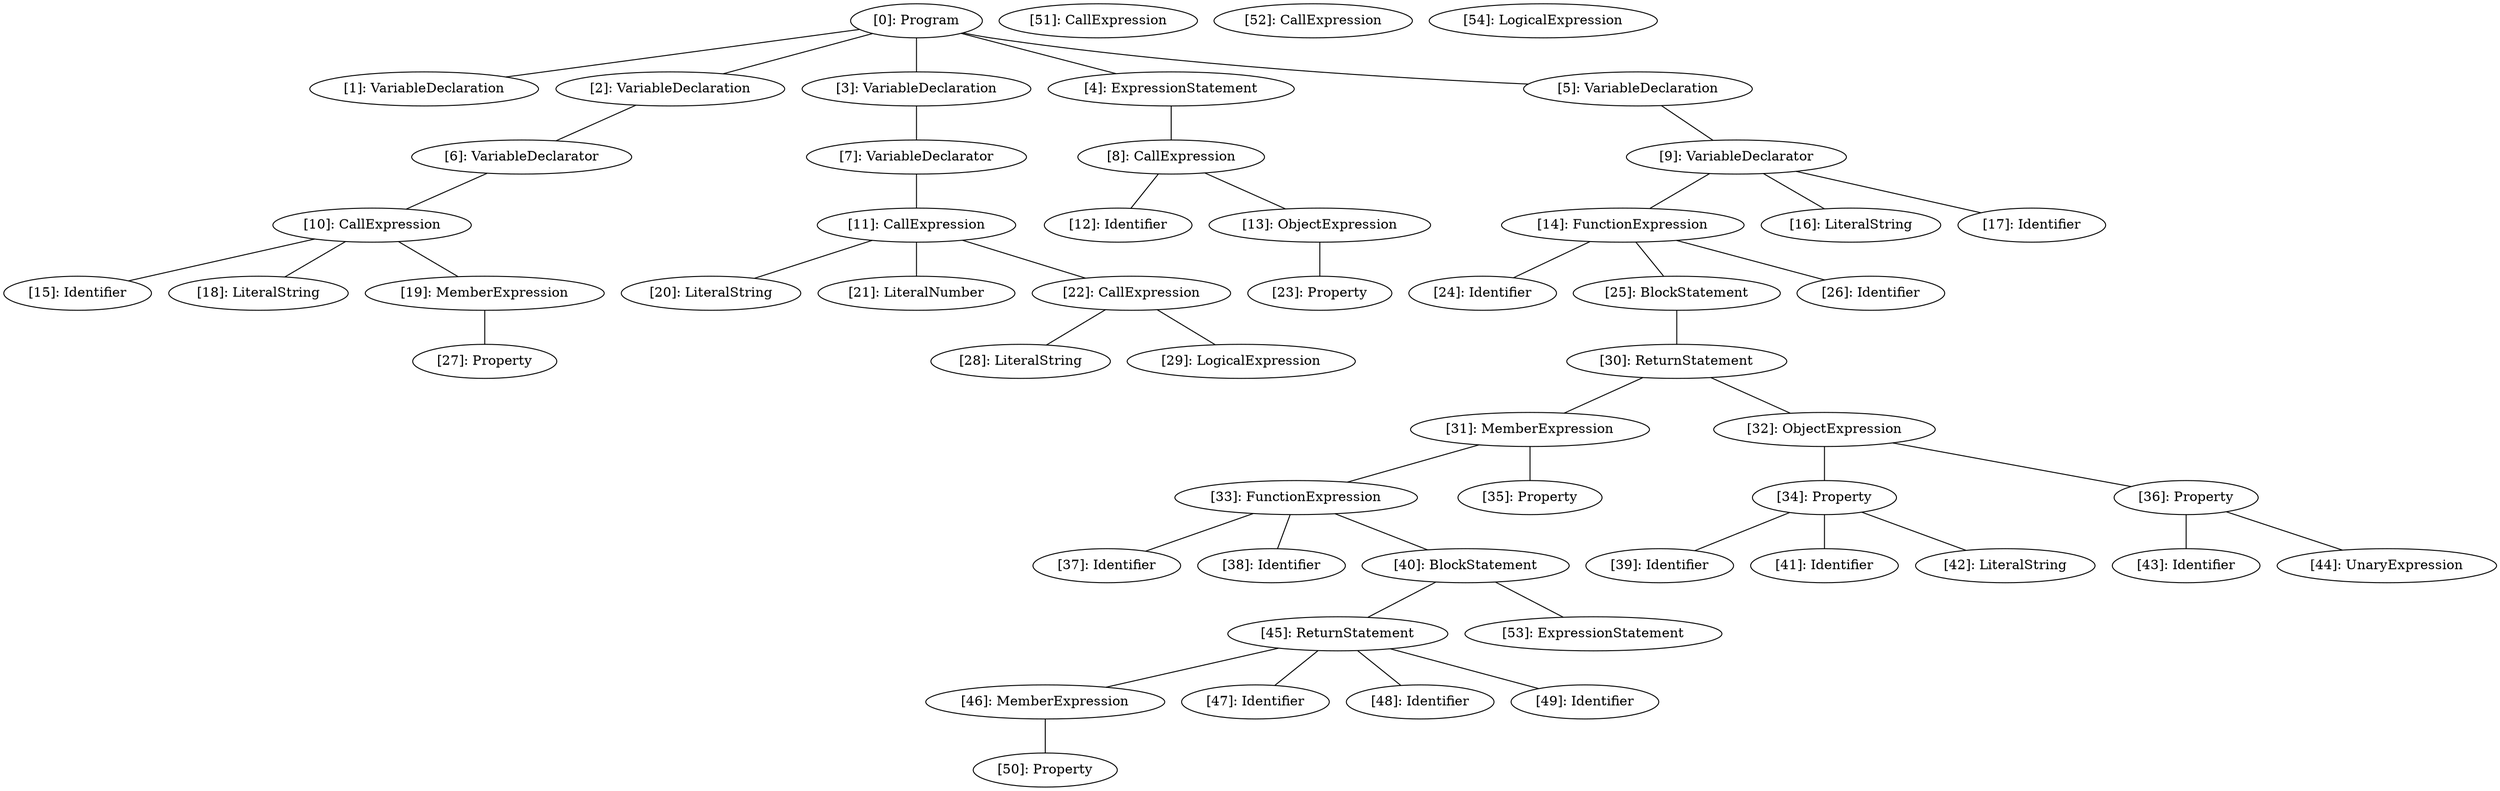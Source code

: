 // Result
graph {
	0 [label="[0]: Program"]
	1 [label="[1]: VariableDeclaration"]
	2 [label="[2]: VariableDeclaration"]
	3 [label="[3]: VariableDeclaration"]
	4 [label="[4]: ExpressionStatement"]
	5 [label="[5]: VariableDeclaration"]
	6 [label="[6]: VariableDeclarator"]
	7 [label="[7]: VariableDeclarator"]
	8 [label="[8]: CallExpression"]
	9 [label="[9]: VariableDeclarator"]
	10 [label="[10]: CallExpression"]
	11 [label="[11]: CallExpression"]
	12 [label="[12]: Identifier"]
	13 [label="[13]: ObjectExpression"]
	14 [label="[14]: FunctionExpression"]
	15 [label="[15]: Identifier"]
	16 [label="[16]: LiteralString"]
	17 [label="[17]: Identifier"]
	18 [label="[18]: LiteralString"]
	19 [label="[19]: MemberExpression"]
	20 [label="[20]: LiteralString"]
	21 [label="[21]: LiteralNumber"]
	22 [label="[22]: CallExpression"]
	23 [label="[23]: Property"]
	24 [label="[24]: Identifier"]
	25 [label="[25]: BlockStatement"]
	26 [label="[26]: Identifier"]
	27 [label="[27]: Property"]
	28 [label="[28]: LiteralString"]
	29 [label="[29]: LogicalExpression"]
	30 [label="[30]: ReturnStatement"]
	31 [label="[31]: MemberExpression"]
	32 [label="[32]: ObjectExpression"]
	33 [label="[33]: FunctionExpression"]
	34 [label="[34]: Property"]
	35 [label="[35]: Property"]
	36 [label="[36]: Property"]
	37 [label="[37]: Identifier"]
	38 [label="[38]: Identifier"]
	39 [label="[39]: Identifier"]
	40 [label="[40]: BlockStatement"]
	41 [label="[41]: Identifier"]
	42 [label="[42]: LiteralString"]
	43 [label="[43]: Identifier"]
	44 [label="[44]: UnaryExpression"]
	45 [label="[45]: ReturnStatement"]
	46 [label="[46]: MemberExpression"]
	47 [label="[47]: Identifier"]
	48 [label="[48]: Identifier"]
	49 [label="[49]: Identifier"]
	50 [label="[50]: Property"]
	51 [label="[51]: CallExpression"]
	52 [label="[52]: CallExpression"]
	53 [label="[53]: ExpressionStatement"]
	54 [label="[54]: LogicalExpression"]
	0 -- 1
	0 -- 2
	0 -- 3
	0 -- 4
	0 -- 5
	2 -- 6
	3 -- 7
	4 -- 8
	5 -- 9
	6 -- 10
	7 -- 11
	8 -- 12
	8 -- 13
	9 -- 14
	9 -- 16
	9 -- 17
	10 -- 15
	10 -- 18
	10 -- 19
	11 -- 20
	11 -- 21
	11 -- 22
	13 -- 23
	14 -- 24
	14 -- 25
	14 -- 26
	19 -- 27
	22 -- 28
	22 -- 29
	25 -- 30
	30 -- 31
	30 -- 32
	31 -- 33
	31 -- 35
	32 -- 34
	32 -- 36
	33 -- 37
	33 -- 38
	33 -- 40
	34 -- 39
	34 -- 41
	34 -- 42
	36 -- 43
	36 -- 44
	40 -- 45
	40 -- 53
	45 -- 46
	45 -- 47
	45 -- 48
	45 -- 49
	46 -- 50
}
